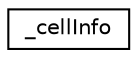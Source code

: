 digraph "Graphical Class Hierarchy"
{
  edge [fontname="Helvetica",fontsize="10",labelfontname="Helvetica",labelfontsize="10"];
  node [fontname="Helvetica",fontsize="10",shape=record];
  rankdir="LR";
  Node0 [label="_cellInfo",height=0.2,width=0.4,color="black", fillcolor="white", style="filled",URL="$struct__cell_info.html"];
}
